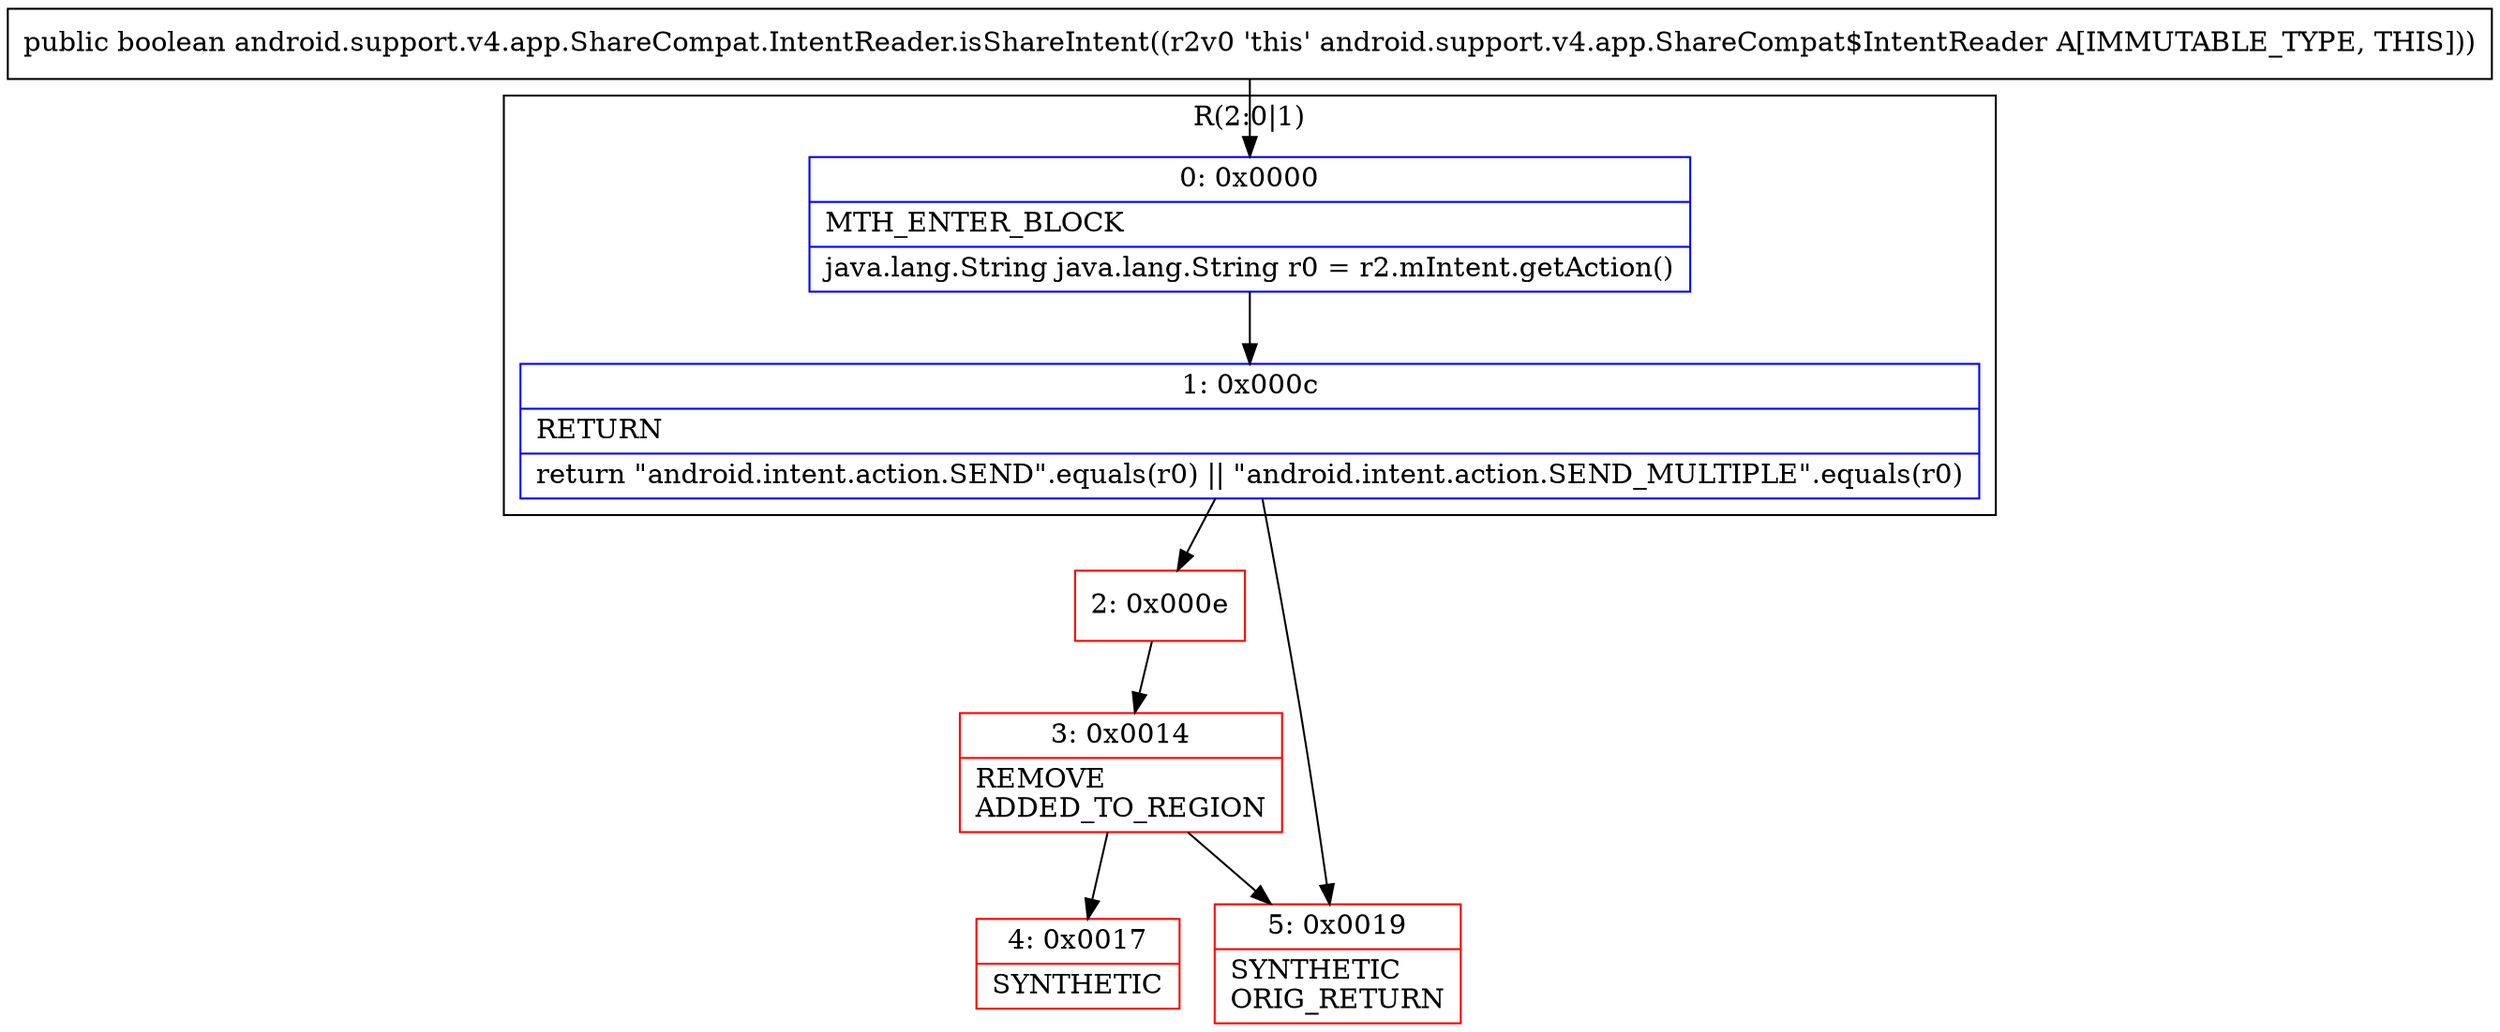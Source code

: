 digraph "CFG forandroid.support.v4.app.ShareCompat.IntentReader.isShareIntent()Z" {
subgraph cluster_Region_2005393302 {
label = "R(2:0|1)";
node [shape=record,color=blue];
Node_0 [shape=record,label="{0\:\ 0x0000|MTH_ENTER_BLOCK\l|java.lang.String java.lang.String r0 = r2.mIntent.getAction()\l}"];
Node_1 [shape=record,label="{1\:\ 0x000c|RETURN\l|return \"android.intent.action.SEND\".equals(r0) \|\| \"android.intent.action.SEND_MULTIPLE\".equals(r0)\l}"];
}
Node_2 [shape=record,color=red,label="{2\:\ 0x000e}"];
Node_3 [shape=record,color=red,label="{3\:\ 0x0014|REMOVE\lADDED_TO_REGION\l}"];
Node_4 [shape=record,color=red,label="{4\:\ 0x0017|SYNTHETIC\l}"];
Node_5 [shape=record,color=red,label="{5\:\ 0x0019|SYNTHETIC\lORIG_RETURN\l}"];
MethodNode[shape=record,label="{public boolean android.support.v4.app.ShareCompat.IntentReader.isShareIntent((r2v0 'this' android.support.v4.app.ShareCompat$IntentReader A[IMMUTABLE_TYPE, THIS])) }"];
MethodNode -> Node_0;
Node_0 -> Node_1;
Node_1 -> Node_2;
Node_1 -> Node_5;
Node_2 -> Node_3;
Node_3 -> Node_4;
Node_3 -> Node_5;
}

